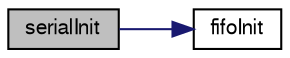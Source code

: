 digraph "serialInit"
{
  edge [fontname="FreeSans",fontsize="10",labelfontname="FreeSans",labelfontsize="10"];
  node [fontname="FreeSans",fontsize="10",shape=record];
  rankdir="LR";
  Node1 [label="serialInit",height=0.2,width=0.4,color="black", fillcolor="grey75", style="filled" fontcolor="black"];
  Node1 -> Node2 [color="midnightblue",fontsize="10",style="solid",fontname="FreeSans"];
  Node2 [label="fifoInit",height=0.2,width=0.4,color="black", fillcolor="white", style="filled",URL="$group__fifo.html#ga27c7d71052d074a224770d61dcdfbc72",tooltip="initializes a FIFO-buffer"];
}
